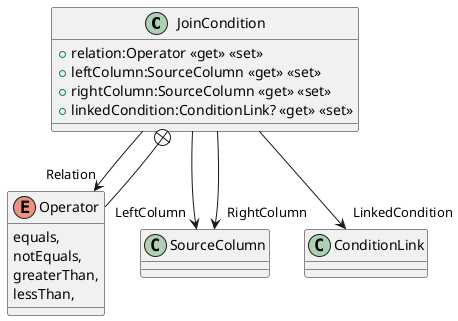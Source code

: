 @startuml
class JoinCondition {
    + relation:Operator <<get>> <<set>>
    + leftColumn:SourceColumn <<get>> <<set>>
    + rightColumn:SourceColumn <<get>> <<set>>
    + linkedCondition:ConditionLink? <<get>> <<set>>
}
enum Operator {
    equals,
    notEquals,
    greaterThan,
    lessThan,
}
JoinCondition --> "Relation" Operator
JoinCondition --> "LeftColumn" SourceColumn
JoinCondition --> "RightColumn" SourceColumn
JoinCondition --> "LinkedCondition" ConditionLink
JoinCondition +-- Operator
@enduml
